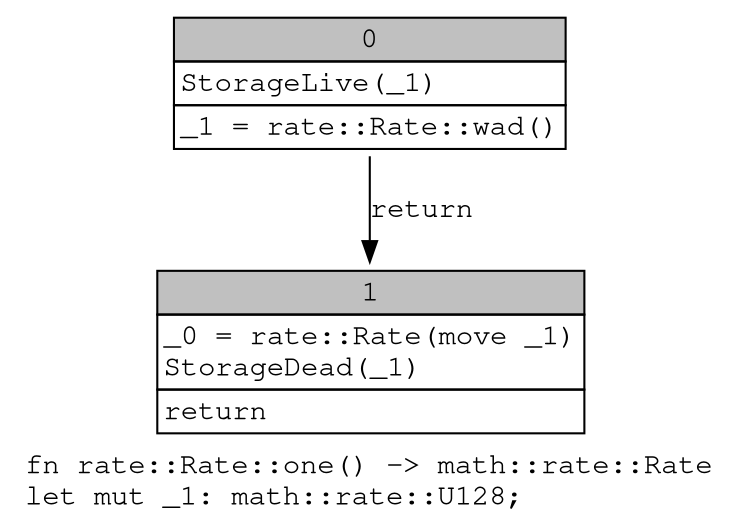 digraph Mir_0_179 {
    graph [fontname="Courier, monospace"];
    node [fontname="Courier, monospace"];
    edge [fontname="Courier, monospace"];
    label=<fn rate::Rate::one() -&gt; math::rate::Rate<br align="left"/>let mut _1: math::rate::U128;<br align="left"/>>;
    bb0__0_179 [shape="none", label=<<table border="0" cellborder="1" cellspacing="0"><tr><td bgcolor="gray" align="center" colspan="1">0</td></tr><tr><td align="left" balign="left">StorageLive(_1)<br/></td></tr><tr><td align="left">_1 = rate::Rate::wad()</td></tr></table>>];
    bb1__0_179 [shape="none", label=<<table border="0" cellborder="1" cellspacing="0"><tr><td bgcolor="gray" align="center" colspan="1">1</td></tr><tr><td align="left" balign="left">_0 = rate::Rate(move _1)<br/>StorageDead(_1)<br/></td></tr><tr><td align="left">return</td></tr></table>>];
    bb0__0_179 -> bb1__0_179 [label="return"];
}
